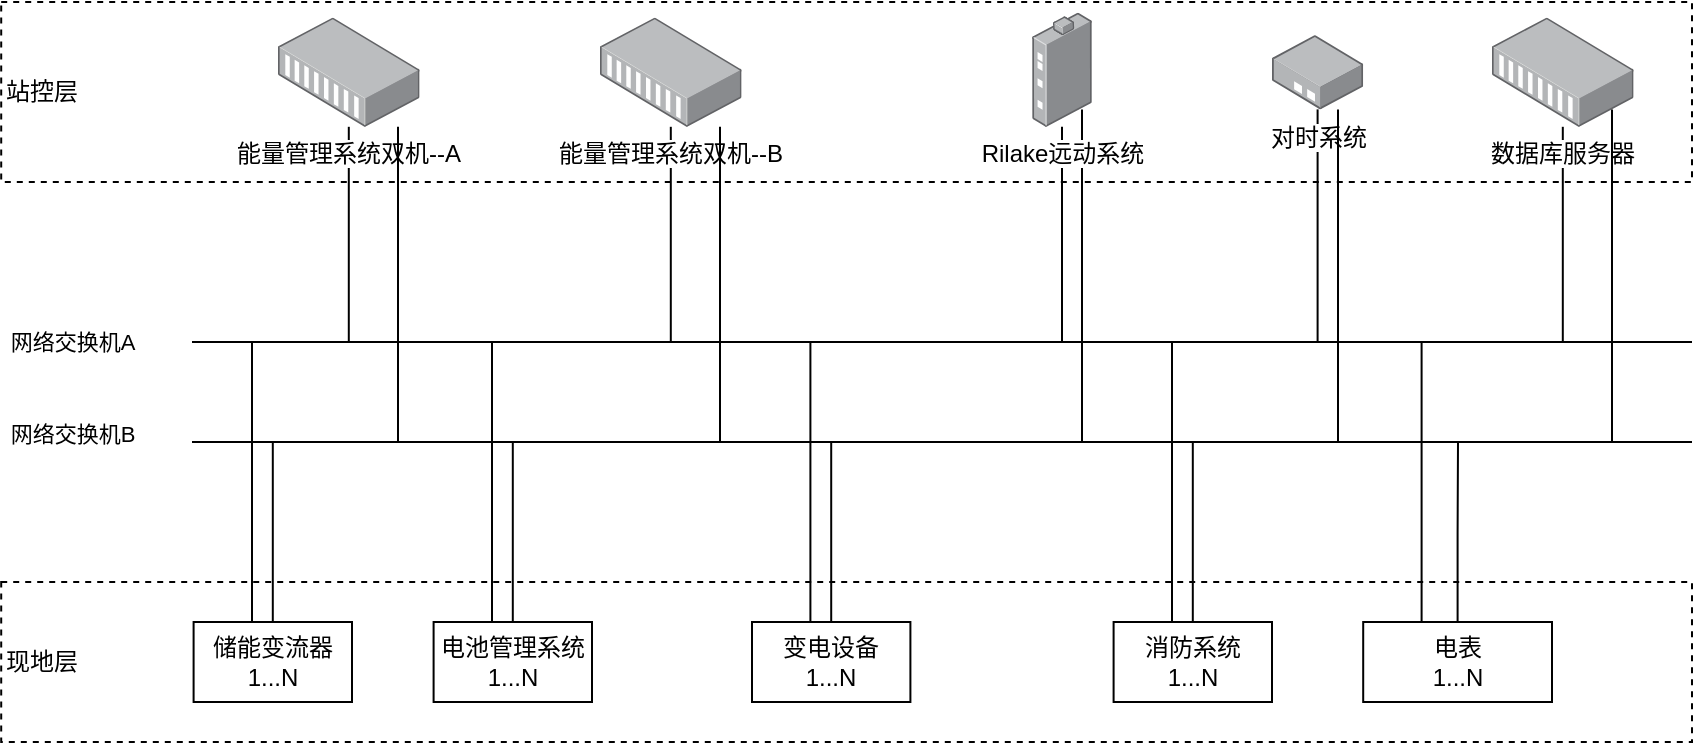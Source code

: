 <mxfile version="22.0.5" type="github" pages="2">
  <diagram name="第 1 页" id="AFagJou0Auw5d1LpVBJ_">
    <mxGraphModel dx="1576" dy="613" grid="0" gridSize="10" guides="1" tooltips="1" connect="1" arrows="1" fold="1" page="0" pageScale="1" pageWidth="827" pageHeight="1169" math="0" shadow="0">
      <root>
        <mxCell id="0" />
        <mxCell id="1" parent="0" />
        <mxCell id="Sa-E3i2EDwVJDrLkqsIR-44" value="现地层" style="rounded=0;whiteSpace=wrap;html=1;align=left;dashed=1;" vertex="1" parent="1">
          <mxGeometry x="-35.4" y="440" width="845.4" height="80" as="geometry" />
        </mxCell>
        <mxCell id="Sa-E3i2EDwVJDrLkqsIR-42" value="站控层" style="rounded=0;whiteSpace=wrap;html=1;align=left;dashed=1;" vertex="1" parent="1">
          <mxGeometry x="-35.4" y="150" width="845.4" height="90" as="geometry" />
        </mxCell>
        <mxCell id="Sa-E3i2EDwVJDrLkqsIR-23" style="edgeStyle=orthogonalEdgeStyle;rounded=0;orthogonalLoop=1;jettySize=auto;html=1;endArrow=none;endFill=0;" edge="1" parent="1" source="Sa-E3i2EDwVJDrLkqsIR-5">
          <mxGeometry relative="1" as="geometry">
            <mxPoint x="622.8" y="320" as="targetPoint" />
          </mxGeometry>
        </mxCell>
        <mxCell id="Sa-E3i2EDwVJDrLkqsIR-5" value="对时系统" style="image;points=[];aspect=fixed;html=1;align=center;shadow=0;dashed=0;image=img/lib/allied_telesis/media_converters/Media_Converter_Standalone.svg;" vertex="1" parent="1">
          <mxGeometry x="600" y="166.5" width="45.6" height="37.2" as="geometry" />
        </mxCell>
        <mxCell id="Sa-E3i2EDwVJDrLkqsIR-15" style="edgeStyle=orthogonalEdgeStyle;rounded=0;orthogonalLoop=1;jettySize=auto;html=1;endArrow=none;endFill=0;" edge="1" parent="1" source="Sa-E3i2EDwVJDrLkqsIR-6">
          <mxGeometry relative="1" as="geometry">
            <mxPoint x="138.4" y="320" as="targetPoint" />
          </mxGeometry>
        </mxCell>
        <mxCell id="Sa-E3i2EDwVJDrLkqsIR-6" value="能量管理系统双机--A" style="image;points=[];aspect=fixed;html=1;align=center;shadow=0;dashed=0;image=img/lib/allied_telesis/media_converters/Media_Converter_Modular.svg;" vertex="1" parent="1">
          <mxGeometry x="103" y="157.8" width="70.8" height="54.6" as="geometry" />
        </mxCell>
        <mxCell id="Sa-E3i2EDwVJDrLkqsIR-19" style="edgeStyle=orthogonalEdgeStyle;rounded=0;orthogonalLoop=1;jettySize=auto;html=1;endArrow=none;endFill=0;" edge="1" parent="1" source="Sa-E3i2EDwVJDrLkqsIR-7">
          <mxGeometry relative="1" as="geometry">
            <mxPoint x="495" y="320" as="targetPoint" />
          </mxGeometry>
        </mxCell>
        <mxCell id="Sa-E3i2EDwVJDrLkqsIR-25" style="edgeStyle=orthogonalEdgeStyle;rounded=0;orthogonalLoop=1;jettySize=auto;html=1;endArrow=none;endFill=0;" edge="1" parent="1" source="Sa-E3i2EDwVJDrLkqsIR-8">
          <mxGeometry relative="1" as="geometry">
            <mxPoint x="745.4" y="320" as="targetPoint" />
          </mxGeometry>
        </mxCell>
        <mxCell id="Sa-E3i2EDwVJDrLkqsIR-8" value="数据库服务器" style="image;points=[];aspect=fixed;html=1;align=center;shadow=0;dashed=0;image=img/lib/allied_telesis/media_converters/Media_Converter_Modular.svg;" vertex="1" parent="1">
          <mxGeometry x="710" y="157.8" width="70.8" height="54.6" as="geometry" />
        </mxCell>
        <mxCell id="Sa-E3i2EDwVJDrLkqsIR-17" style="edgeStyle=orthogonalEdgeStyle;rounded=0;orthogonalLoop=1;jettySize=auto;html=1;endArrow=none;endFill=0;" edge="1" parent="1" source="Sa-E3i2EDwVJDrLkqsIR-9">
          <mxGeometry relative="1" as="geometry">
            <mxPoint x="299.4" y="320" as="targetPoint" />
          </mxGeometry>
        </mxCell>
        <mxCell id="Sa-E3i2EDwVJDrLkqsIR-9" value="能量管理系统双机--B" style="image;points=[];aspect=fixed;html=1;align=center;shadow=0;dashed=0;image=img/lib/allied_telesis/media_converters/Media_Converter_Modular.svg;" vertex="1" parent="1">
          <mxGeometry x="264" y="157.8" width="70.8" height="54.6" as="geometry" />
        </mxCell>
        <mxCell id="Sa-E3i2EDwVJDrLkqsIR-11" value="" style="endArrow=none;html=1;rounded=0;" edge="1" parent="1">
          <mxGeometry width="50" height="50" relative="1" as="geometry">
            <mxPoint x="60" y="320" as="sourcePoint" />
            <mxPoint x="810" y="320" as="targetPoint" />
          </mxGeometry>
        </mxCell>
        <mxCell id="Sa-E3i2EDwVJDrLkqsIR-13" value="网络交换机A" style="edgeLabel;html=1;align=center;verticalAlign=middle;resizable=0;points=[];" vertex="1" connectable="0" parent="Sa-E3i2EDwVJDrLkqsIR-11">
          <mxGeometry x="-0.656" y="-3" relative="1" as="geometry">
            <mxPoint x="-189" y="-3" as="offset" />
          </mxGeometry>
        </mxCell>
        <mxCell id="Sa-E3i2EDwVJDrLkqsIR-12" value="" style="endArrow=none;html=1;rounded=0;" edge="1" parent="1">
          <mxGeometry width="50" height="50" relative="1" as="geometry">
            <mxPoint x="60" y="370" as="sourcePoint" />
            <mxPoint x="810" y="370" as="targetPoint" />
          </mxGeometry>
        </mxCell>
        <mxCell id="Sa-E3i2EDwVJDrLkqsIR-14" value="网络交换机B" style="edgeLabel;html=1;align=center;verticalAlign=middle;resizable=0;points=[];" vertex="1" connectable="0" parent="Sa-E3i2EDwVJDrLkqsIR-12">
          <mxGeometry x="-0.676" y="4" relative="1" as="geometry">
            <mxPoint x="-182" as="offset" />
          </mxGeometry>
        </mxCell>
        <mxCell id="Sa-E3i2EDwVJDrLkqsIR-16" style="edgeStyle=orthogonalEdgeStyle;rounded=0;orthogonalLoop=1;jettySize=auto;html=1;endArrow=none;endFill=0;" edge="1" parent="1">
          <mxGeometry relative="1" as="geometry">
            <mxPoint x="163" y="370" as="targetPoint" />
            <mxPoint x="163" y="212.4" as="sourcePoint" />
          </mxGeometry>
        </mxCell>
        <mxCell id="Sa-E3i2EDwVJDrLkqsIR-18" style="edgeStyle=orthogonalEdgeStyle;rounded=0;orthogonalLoop=1;jettySize=auto;html=1;endArrow=none;endFill=0;" edge="1" parent="1">
          <mxGeometry relative="1" as="geometry">
            <mxPoint x="324" y="370" as="targetPoint" />
            <mxPoint x="324" y="212.4" as="sourcePoint" />
          </mxGeometry>
        </mxCell>
        <mxCell id="Sa-E3i2EDwVJDrLkqsIR-20" style="edgeStyle=orthogonalEdgeStyle;rounded=0;orthogonalLoop=1;jettySize=auto;html=1;endArrow=none;endFill=0;" edge="1" parent="1">
          <mxGeometry relative="1" as="geometry">
            <mxPoint x="505" y="370" as="targetPoint" />
            <mxPoint x="505" y="203.7" as="sourcePoint" />
          </mxGeometry>
        </mxCell>
        <mxCell id="Sa-E3i2EDwVJDrLkqsIR-7" value="Rilake远动系统" style="image;points=[];aspect=fixed;html=1;align=center;shadow=0;dashed=0;image=img/lib/allied_telesis/media_converters/Industrial_Media_Converter.svg;" vertex="1" parent="1">
          <mxGeometry x="480" y="155.4" width="30" height="57" as="geometry" />
        </mxCell>
        <mxCell id="Sa-E3i2EDwVJDrLkqsIR-24" style="edgeStyle=orthogonalEdgeStyle;rounded=0;orthogonalLoop=1;jettySize=auto;html=1;endArrow=none;endFill=0;" edge="1" parent="1">
          <mxGeometry relative="1" as="geometry">
            <mxPoint x="633" y="370" as="targetPoint" />
            <mxPoint x="633" y="203.7" as="sourcePoint" />
          </mxGeometry>
        </mxCell>
        <mxCell id="Sa-E3i2EDwVJDrLkqsIR-26" style="edgeStyle=orthogonalEdgeStyle;rounded=0;orthogonalLoop=1;jettySize=auto;html=1;endArrow=none;endFill=0;" edge="1" parent="1">
          <mxGeometry relative="1" as="geometry">
            <mxPoint x="770" y="370" as="targetPoint" />
            <mxPoint x="770" y="203.7" as="sourcePoint" />
          </mxGeometry>
        </mxCell>
        <mxCell id="Sa-E3i2EDwVJDrLkqsIR-28" style="edgeStyle=orthogonalEdgeStyle;rounded=0;orthogonalLoop=1;jettySize=auto;html=1;endArrow=none;endFill=0;" edge="1" parent="1" source="Sa-E3i2EDwVJDrLkqsIR-27">
          <mxGeometry relative="1" as="geometry">
            <mxPoint x="100.4" y="370" as="targetPoint" />
          </mxGeometry>
        </mxCell>
        <mxCell id="Sa-E3i2EDwVJDrLkqsIR-27" value="储能变流器1...N" style="rounded=0;whiteSpace=wrap;html=1;" vertex="1" parent="1">
          <mxGeometry x="60.8" y="460" width="79.2" height="40" as="geometry" />
        </mxCell>
        <mxCell id="Sa-E3i2EDwVJDrLkqsIR-29" style="edgeStyle=orthogonalEdgeStyle;rounded=0;orthogonalLoop=1;jettySize=auto;html=1;endArrow=none;endFill=0;" edge="1" parent="1">
          <mxGeometry relative="1" as="geometry">
            <mxPoint x="90" y="320" as="targetPoint" />
            <mxPoint x="90" y="460" as="sourcePoint" />
          </mxGeometry>
        </mxCell>
        <mxCell id="Sa-E3i2EDwVJDrLkqsIR-30" style="edgeStyle=orthogonalEdgeStyle;rounded=0;orthogonalLoop=1;jettySize=auto;html=1;endArrow=none;endFill=0;" edge="1" parent="1" source="Sa-E3i2EDwVJDrLkqsIR-31">
          <mxGeometry relative="1" as="geometry">
            <mxPoint x="220.4" y="370" as="targetPoint" />
          </mxGeometry>
        </mxCell>
        <mxCell id="Sa-E3i2EDwVJDrLkqsIR-31" value="电池管理系统1...N" style="rounded=0;whiteSpace=wrap;html=1;" vertex="1" parent="1">
          <mxGeometry x="180.8" y="460" width="79.2" height="40" as="geometry" />
        </mxCell>
        <mxCell id="Sa-E3i2EDwVJDrLkqsIR-32" style="edgeStyle=orthogonalEdgeStyle;rounded=0;orthogonalLoop=1;jettySize=auto;html=1;endArrow=none;endFill=0;" edge="1" parent="1">
          <mxGeometry relative="1" as="geometry">
            <mxPoint x="210" y="320" as="targetPoint" />
            <mxPoint x="210" y="460" as="sourcePoint" />
          </mxGeometry>
        </mxCell>
        <mxCell id="Sa-E3i2EDwVJDrLkqsIR-33" style="edgeStyle=orthogonalEdgeStyle;rounded=0;orthogonalLoop=1;jettySize=auto;html=1;endArrow=none;endFill=0;" edge="1" parent="1" source="Sa-E3i2EDwVJDrLkqsIR-34">
          <mxGeometry relative="1" as="geometry">
            <mxPoint x="379.6" y="370" as="targetPoint" />
          </mxGeometry>
        </mxCell>
        <mxCell id="Sa-E3i2EDwVJDrLkqsIR-34" value="变电设备&lt;br&gt;1...N" style="rounded=0;whiteSpace=wrap;html=1;" vertex="1" parent="1">
          <mxGeometry x="340" y="460" width="79.2" height="40" as="geometry" />
        </mxCell>
        <mxCell id="Sa-E3i2EDwVJDrLkqsIR-35" style="edgeStyle=orthogonalEdgeStyle;rounded=0;orthogonalLoop=1;jettySize=auto;html=1;endArrow=none;endFill=0;" edge="1" parent="1">
          <mxGeometry relative="1" as="geometry">
            <mxPoint x="369.2" y="320" as="targetPoint" />
            <mxPoint x="369.2" y="460" as="sourcePoint" />
          </mxGeometry>
        </mxCell>
        <mxCell id="Sa-E3i2EDwVJDrLkqsIR-36" style="edgeStyle=orthogonalEdgeStyle;rounded=0;orthogonalLoop=1;jettySize=auto;html=1;endArrow=none;endFill=0;" edge="1" parent="1" source="Sa-E3i2EDwVJDrLkqsIR-37">
          <mxGeometry relative="1" as="geometry">
            <mxPoint x="560.4" y="370" as="targetPoint" />
          </mxGeometry>
        </mxCell>
        <mxCell id="Sa-E3i2EDwVJDrLkqsIR-37" value="消防系统&lt;br&gt;1...N" style="rounded=0;whiteSpace=wrap;html=1;" vertex="1" parent="1">
          <mxGeometry x="520.8" y="460" width="79.2" height="40" as="geometry" />
        </mxCell>
        <mxCell id="Sa-E3i2EDwVJDrLkqsIR-38" style="edgeStyle=orthogonalEdgeStyle;rounded=0;orthogonalLoop=1;jettySize=auto;html=1;endArrow=none;endFill=0;" edge="1" parent="1">
          <mxGeometry relative="1" as="geometry">
            <mxPoint x="550" y="320" as="targetPoint" />
            <mxPoint x="550" y="460" as="sourcePoint" />
          </mxGeometry>
        </mxCell>
        <mxCell id="Sa-E3i2EDwVJDrLkqsIR-39" style="edgeStyle=orthogonalEdgeStyle;rounded=0;orthogonalLoop=1;jettySize=auto;html=1;endArrow=none;endFill=0;" edge="1" parent="1" source="Sa-E3i2EDwVJDrLkqsIR-40">
          <mxGeometry relative="1" as="geometry">
            <mxPoint x="693" y="370" as="targetPoint" />
          </mxGeometry>
        </mxCell>
        <mxCell id="Sa-E3i2EDwVJDrLkqsIR-40" value="电表&lt;br&gt;1...N" style="rounded=0;whiteSpace=wrap;html=1;" vertex="1" parent="1">
          <mxGeometry x="645.6" y="460" width="94.4" height="40" as="geometry" />
        </mxCell>
        <mxCell id="Sa-E3i2EDwVJDrLkqsIR-41" style="edgeStyle=orthogonalEdgeStyle;rounded=0;orthogonalLoop=1;jettySize=auto;html=1;endArrow=none;endFill=0;" edge="1" parent="1">
          <mxGeometry relative="1" as="geometry">
            <mxPoint x="674.8" y="320" as="targetPoint" />
            <mxPoint x="674.8" y="460" as="sourcePoint" />
          </mxGeometry>
        </mxCell>
      </root>
    </mxGraphModel>
  </diagram>
  <diagram id="kW3K4sRfNgbgKiV32Ber" name="第 2 页">
    <mxGraphModel dx="1811" dy="735" grid="0" gridSize="10" guides="1" tooltips="1" connect="1" arrows="1" fold="1" page="0" pageScale="1" pageWidth="827" pageHeight="1169" math="0" shadow="0">
      <root>
        <mxCell id="0" />
        <mxCell id="1" parent="0" />
        <mxCell id="5hxIVO7U4aEBJOrReWxv-1" value="现地层" style="rounded=0;whiteSpace=wrap;html=1;align=left;dashed=1;" vertex="1" parent="1">
          <mxGeometry x="-35.4" y="440" width="845.4" height="80" as="geometry" />
        </mxCell>
        <mxCell id="5hxIVO7U4aEBJOrReWxv-2" value="站控层" style="rounded=0;whiteSpace=wrap;html=1;align=left;dashed=1;" vertex="1" parent="1">
          <mxGeometry x="-35.4" y="150" width="845.4" height="90" as="geometry" />
        </mxCell>
        <mxCell id="5hxIVO7U4aEBJOrReWxv-3" style="edgeStyle=orthogonalEdgeStyle;rounded=0;orthogonalLoop=1;jettySize=auto;html=1;" edge="1" parent="1" source="5hxIVO7U4aEBJOrReWxv-4">
          <mxGeometry relative="1" as="geometry">
            <mxPoint x="622.8" y="320" as="targetPoint" />
          </mxGeometry>
        </mxCell>
        <mxCell id="5hxIVO7U4aEBJOrReWxv-4" value="对时系统" style="image;points=[];aspect=fixed;html=1;align=center;shadow=0;dashed=0;image=img/lib/allied_telesis/media_converters/Media_Converter_Standalone.svg;" vertex="1" parent="1">
          <mxGeometry x="600" y="166.5" width="45.6" height="37.2" as="geometry" />
        </mxCell>
        <mxCell id="5hxIVO7U4aEBJOrReWxv-5" style="edgeStyle=orthogonalEdgeStyle;rounded=0;orthogonalLoop=1;jettySize=auto;html=1;" edge="1" parent="1" source="5hxIVO7U4aEBJOrReWxv-6">
          <mxGeometry relative="1" as="geometry">
            <mxPoint x="138.4" y="320" as="targetPoint" />
          </mxGeometry>
        </mxCell>
        <mxCell id="5hxIVO7U4aEBJOrReWxv-6" value="Rilake能量管理系统双机--A" style="image;points=[];aspect=fixed;html=1;align=center;shadow=0;dashed=0;image=img/lib/allied_telesis/media_converters/Media_Converter_Modular.svg;" vertex="1" parent="1">
          <mxGeometry x="103" y="157.8" width="70.8" height="54.6" as="geometry" />
        </mxCell>
        <mxCell id="5hxIVO7U4aEBJOrReWxv-7" style="edgeStyle=orthogonalEdgeStyle;rounded=0;orthogonalLoop=1;jettySize=auto;html=1;" edge="1" parent="1" source="5hxIVO7U4aEBJOrReWxv-19">
          <mxGeometry relative="1" as="geometry">
            <mxPoint x="495" y="320" as="targetPoint" />
          </mxGeometry>
        </mxCell>
        <mxCell id="5hxIVO7U4aEBJOrReWxv-8" style="edgeStyle=orthogonalEdgeStyle;rounded=0;orthogonalLoop=1;jettySize=auto;html=1;" edge="1" parent="1" source="5hxIVO7U4aEBJOrReWxv-9">
          <mxGeometry relative="1" as="geometry">
            <mxPoint x="745.4" y="320" as="targetPoint" />
          </mxGeometry>
        </mxCell>
        <mxCell id="5hxIVO7U4aEBJOrReWxv-9" value="数据库服务器" style="image;points=[];aspect=fixed;html=1;align=center;shadow=0;dashed=0;image=img/lib/allied_telesis/media_converters/Media_Converter_Modular.svg;" vertex="1" parent="1">
          <mxGeometry x="710" y="157.8" width="70.8" height="54.6" as="geometry" />
        </mxCell>
        <mxCell id="5hxIVO7U4aEBJOrReWxv-10" style="edgeStyle=orthogonalEdgeStyle;rounded=0;orthogonalLoop=1;jettySize=auto;html=1;" edge="1" parent="1" source="5hxIVO7U4aEBJOrReWxv-11">
          <mxGeometry relative="1" as="geometry">
            <mxPoint x="299.4" y="320" as="targetPoint" />
          </mxGeometry>
        </mxCell>
        <mxCell id="5hxIVO7U4aEBJOrReWxv-11" value="Rilake能量管理系统双机--B" style="image;points=[];aspect=fixed;html=1;align=center;shadow=0;dashed=0;image=img/lib/allied_telesis/media_converters/Media_Converter_Modular.svg;" vertex="1" parent="1">
          <mxGeometry x="264" y="157.8" width="70.8" height="54.6" as="geometry" />
        </mxCell>
        <mxCell id="5hxIVO7U4aEBJOrReWxv-12" value="" style="endArrow=none;html=1;rounded=0;" edge="1" parent="1">
          <mxGeometry width="50" height="50" relative="1" as="geometry">
            <mxPoint x="60" y="320" as="sourcePoint" />
            <mxPoint x="810" y="320" as="targetPoint" />
          </mxGeometry>
        </mxCell>
        <mxCell id="5hxIVO7U4aEBJOrReWxv-13" value="网络交换机A" style="edgeLabel;html=1;align=center;verticalAlign=middle;resizable=0;points=[];" vertex="1" connectable="0" parent="5hxIVO7U4aEBJOrReWxv-12">
          <mxGeometry x="-0.656" y="-3" relative="1" as="geometry">
            <mxPoint x="-189" y="-3" as="offset" />
          </mxGeometry>
        </mxCell>
        <mxCell id="5hxIVO7U4aEBJOrReWxv-14" value="" style="endArrow=none;html=1;rounded=0;" edge="1" parent="1">
          <mxGeometry width="50" height="50" relative="1" as="geometry">
            <mxPoint x="60" y="370" as="sourcePoint" />
            <mxPoint x="810" y="370" as="targetPoint" />
          </mxGeometry>
        </mxCell>
        <mxCell id="5hxIVO7U4aEBJOrReWxv-15" value="网络交换机B" style="edgeLabel;html=1;align=center;verticalAlign=middle;resizable=0;points=[];" vertex="1" connectable="0" parent="5hxIVO7U4aEBJOrReWxv-14">
          <mxGeometry x="-0.676" y="4" relative="1" as="geometry">
            <mxPoint x="-182" as="offset" />
          </mxGeometry>
        </mxCell>
        <mxCell id="5hxIVO7U4aEBJOrReWxv-16" style="edgeStyle=orthogonalEdgeStyle;rounded=0;orthogonalLoop=1;jettySize=auto;html=1;" edge="1" parent="1">
          <mxGeometry relative="1" as="geometry">
            <mxPoint x="163" y="370" as="targetPoint" />
            <mxPoint x="163" y="212.4" as="sourcePoint" />
          </mxGeometry>
        </mxCell>
        <mxCell id="5hxIVO7U4aEBJOrReWxv-17" style="edgeStyle=orthogonalEdgeStyle;rounded=0;orthogonalLoop=1;jettySize=auto;html=1;" edge="1" parent="1">
          <mxGeometry relative="1" as="geometry">
            <mxPoint x="324" y="370" as="targetPoint" />
            <mxPoint x="324" y="212.4" as="sourcePoint" />
          </mxGeometry>
        </mxCell>
        <mxCell id="5hxIVO7U4aEBJOrReWxv-18" style="edgeStyle=orthogonalEdgeStyle;rounded=0;orthogonalLoop=1;jettySize=auto;html=1;" edge="1" parent="1">
          <mxGeometry relative="1" as="geometry">
            <mxPoint x="505" y="370" as="targetPoint" />
            <mxPoint x="505" y="203.7" as="sourcePoint" />
          </mxGeometry>
        </mxCell>
        <mxCell id="5hxIVO7U4aEBJOrReWxv-19" value="Rilake远动系统" style="image;points=[];aspect=fixed;html=1;align=center;shadow=0;dashed=0;image=img/lib/allied_telesis/media_converters/Industrial_Media_Converter.svg;" vertex="1" parent="1">
          <mxGeometry x="480" y="155.4" width="30" height="57" as="geometry" />
        </mxCell>
        <mxCell id="5hxIVO7U4aEBJOrReWxv-20" style="edgeStyle=orthogonalEdgeStyle;rounded=0;orthogonalLoop=1;jettySize=auto;html=1;" edge="1" parent="1">
          <mxGeometry relative="1" as="geometry">
            <mxPoint x="633" y="370" as="targetPoint" />
            <mxPoint x="633" y="203.7" as="sourcePoint" />
          </mxGeometry>
        </mxCell>
        <mxCell id="5hxIVO7U4aEBJOrReWxv-21" style="edgeStyle=orthogonalEdgeStyle;rounded=0;orthogonalLoop=1;jettySize=auto;html=1;" edge="1" parent="1">
          <mxGeometry relative="1" as="geometry">
            <mxPoint x="770" y="370" as="targetPoint" />
            <mxPoint x="770" y="203.7" as="sourcePoint" />
          </mxGeometry>
        </mxCell>
        <mxCell id="5hxIVO7U4aEBJOrReWxv-22" style="edgeStyle=orthogonalEdgeStyle;rounded=0;orthogonalLoop=1;jettySize=auto;html=1;" edge="1" parent="1" source="5hxIVO7U4aEBJOrReWxv-23">
          <mxGeometry relative="1" as="geometry">
            <mxPoint x="100.4" y="370" as="targetPoint" />
          </mxGeometry>
        </mxCell>
        <mxCell id="5hxIVO7U4aEBJOrReWxv-23" value="储能变流器1...N" style="rounded=0;whiteSpace=wrap;html=1;" vertex="1" parent="1">
          <mxGeometry x="60.8" y="460" width="79.2" height="40" as="geometry" />
        </mxCell>
        <mxCell id="5hxIVO7U4aEBJOrReWxv-24" style="edgeStyle=orthogonalEdgeStyle;rounded=0;orthogonalLoop=1;jettySize=auto;html=1;" edge="1" parent="1">
          <mxGeometry relative="1" as="geometry">
            <mxPoint x="90" y="320" as="targetPoint" />
            <mxPoint x="90" y="460" as="sourcePoint" />
          </mxGeometry>
        </mxCell>
        <mxCell id="5hxIVO7U4aEBJOrReWxv-25" style="edgeStyle=orthogonalEdgeStyle;rounded=0;orthogonalLoop=1;jettySize=auto;html=1;" edge="1" parent="1" source="5hxIVO7U4aEBJOrReWxv-26">
          <mxGeometry relative="1" as="geometry">
            <mxPoint x="220.4" y="370" as="targetPoint" />
          </mxGeometry>
        </mxCell>
        <mxCell id="5hxIVO7U4aEBJOrReWxv-26" value="电池管理系统1...N" style="rounded=0;whiteSpace=wrap;html=1;" vertex="1" parent="1">
          <mxGeometry x="180.8" y="460" width="79.2" height="40" as="geometry" />
        </mxCell>
        <mxCell id="5hxIVO7U4aEBJOrReWxv-27" style="edgeStyle=orthogonalEdgeStyle;rounded=0;orthogonalLoop=1;jettySize=auto;html=1;" edge="1" parent="1">
          <mxGeometry relative="1" as="geometry">
            <mxPoint x="210" y="320" as="targetPoint" />
            <mxPoint x="210" y="460" as="sourcePoint" />
          </mxGeometry>
        </mxCell>
        <mxCell id="5hxIVO7U4aEBJOrReWxv-28" style="edgeStyle=orthogonalEdgeStyle;rounded=0;orthogonalLoop=1;jettySize=auto;html=1;" edge="1" parent="1" source="5hxIVO7U4aEBJOrReWxv-29">
          <mxGeometry relative="1" as="geometry">
            <mxPoint x="379.6" y="370" as="targetPoint" />
          </mxGeometry>
        </mxCell>
        <mxCell id="5hxIVO7U4aEBJOrReWxv-29" value="变电设备&lt;br&gt;1...N" style="rounded=0;whiteSpace=wrap;html=1;" vertex="1" parent="1">
          <mxGeometry x="340" y="460" width="79.2" height="40" as="geometry" />
        </mxCell>
        <mxCell id="5hxIVO7U4aEBJOrReWxv-30" style="edgeStyle=orthogonalEdgeStyle;rounded=0;orthogonalLoop=1;jettySize=auto;html=1;" edge="1" parent="1">
          <mxGeometry relative="1" as="geometry">
            <mxPoint x="369.2" y="320" as="targetPoint" />
            <mxPoint x="369.2" y="460" as="sourcePoint" />
          </mxGeometry>
        </mxCell>
        <mxCell id="5hxIVO7U4aEBJOrReWxv-31" style="edgeStyle=orthogonalEdgeStyle;rounded=0;orthogonalLoop=1;jettySize=auto;html=1;" edge="1" parent="1" source="5hxIVO7U4aEBJOrReWxv-32">
          <mxGeometry relative="1" as="geometry">
            <mxPoint x="560.4" y="370" as="targetPoint" />
          </mxGeometry>
        </mxCell>
        <mxCell id="5hxIVO7U4aEBJOrReWxv-32" value="消防系统&lt;br&gt;1...N" style="rounded=0;whiteSpace=wrap;html=1;" vertex="1" parent="1">
          <mxGeometry x="520.8" y="460" width="79.2" height="40" as="geometry" />
        </mxCell>
        <mxCell id="5hxIVO7U4aEBJOrReWxv-33" style="edgeStyle=orthogonalEdgeStyle;rounded=0;orthogonalLoop=1;jettySize=auto;html=1;" edge="1" parent="1">
          <mxGeometry relative="1" as="geometry">
            <mxPoint x="550" y="320" as="targetPoint" />
            <mxPoint x="550" y="460" as="sourcePoint" />
          </mxGeometry>
        </mxCell>
        <mxCell id="5hxIVO7U4aEBJOrReWxv-34" style="edgeStyle=orthogonalEdgeStyle;rounded=0;orthogonalLoop=1;jettySize=auto;html=1;" edge="1" parent="1" source="5hxIVO7U4aEBJOrReWxv-35">
          <mxGeometry relative="1" as="geometry">
            <mxPoint x="693" y="370" as="targetPoint" />
          </mxGeometry>
        </mxCell>
        <mxCell id="5hxIVO7U4aEBJOrReWxv-35" value="其他现地层设备&lt;br&gt;1...N" style="rounded=0;whiteSpace=wrap;html=1;" vertex="1" parent="1">
          <mxGeometry x="645.6" y="460" width="94.4" height="40" as="geometry" />
        </mxCell>
        <mxCell id="5hxIVO7U4aEBJOrReWxv-36" style="edgeStyle=orthogonalEdgeStyle;rounded=0;orthogonalLoop=1;jettySize=auto;html=1;" edge="1" parent="1">
          <mxGeometry relative="1" as="geometry">
            <mxPoint x="674.8" y="320" as="targetPoint" />
            <mxPoint x="674.8" y="460" as="sourcePoint" />
          </mxGeometry>
        </mxCell>
        <mxCell id="5hxIVO7U4aEBJOrReWxv-37" value="Rilake-EMS&amp;nbsp; 双网双主机架构" style="text;html=1;strokeColor=none;fillColor=none;align=center;verticalAlign=middle;whiteSpace=wrap;rounded=0;" vertex="1" parent="1">
          <mxGeometry x="241" y="85" width="255" height="30" as="geometry" />
        </mxCell>
      </root>
    </mxGraphModel>
  </diagram>
</mxfile>
